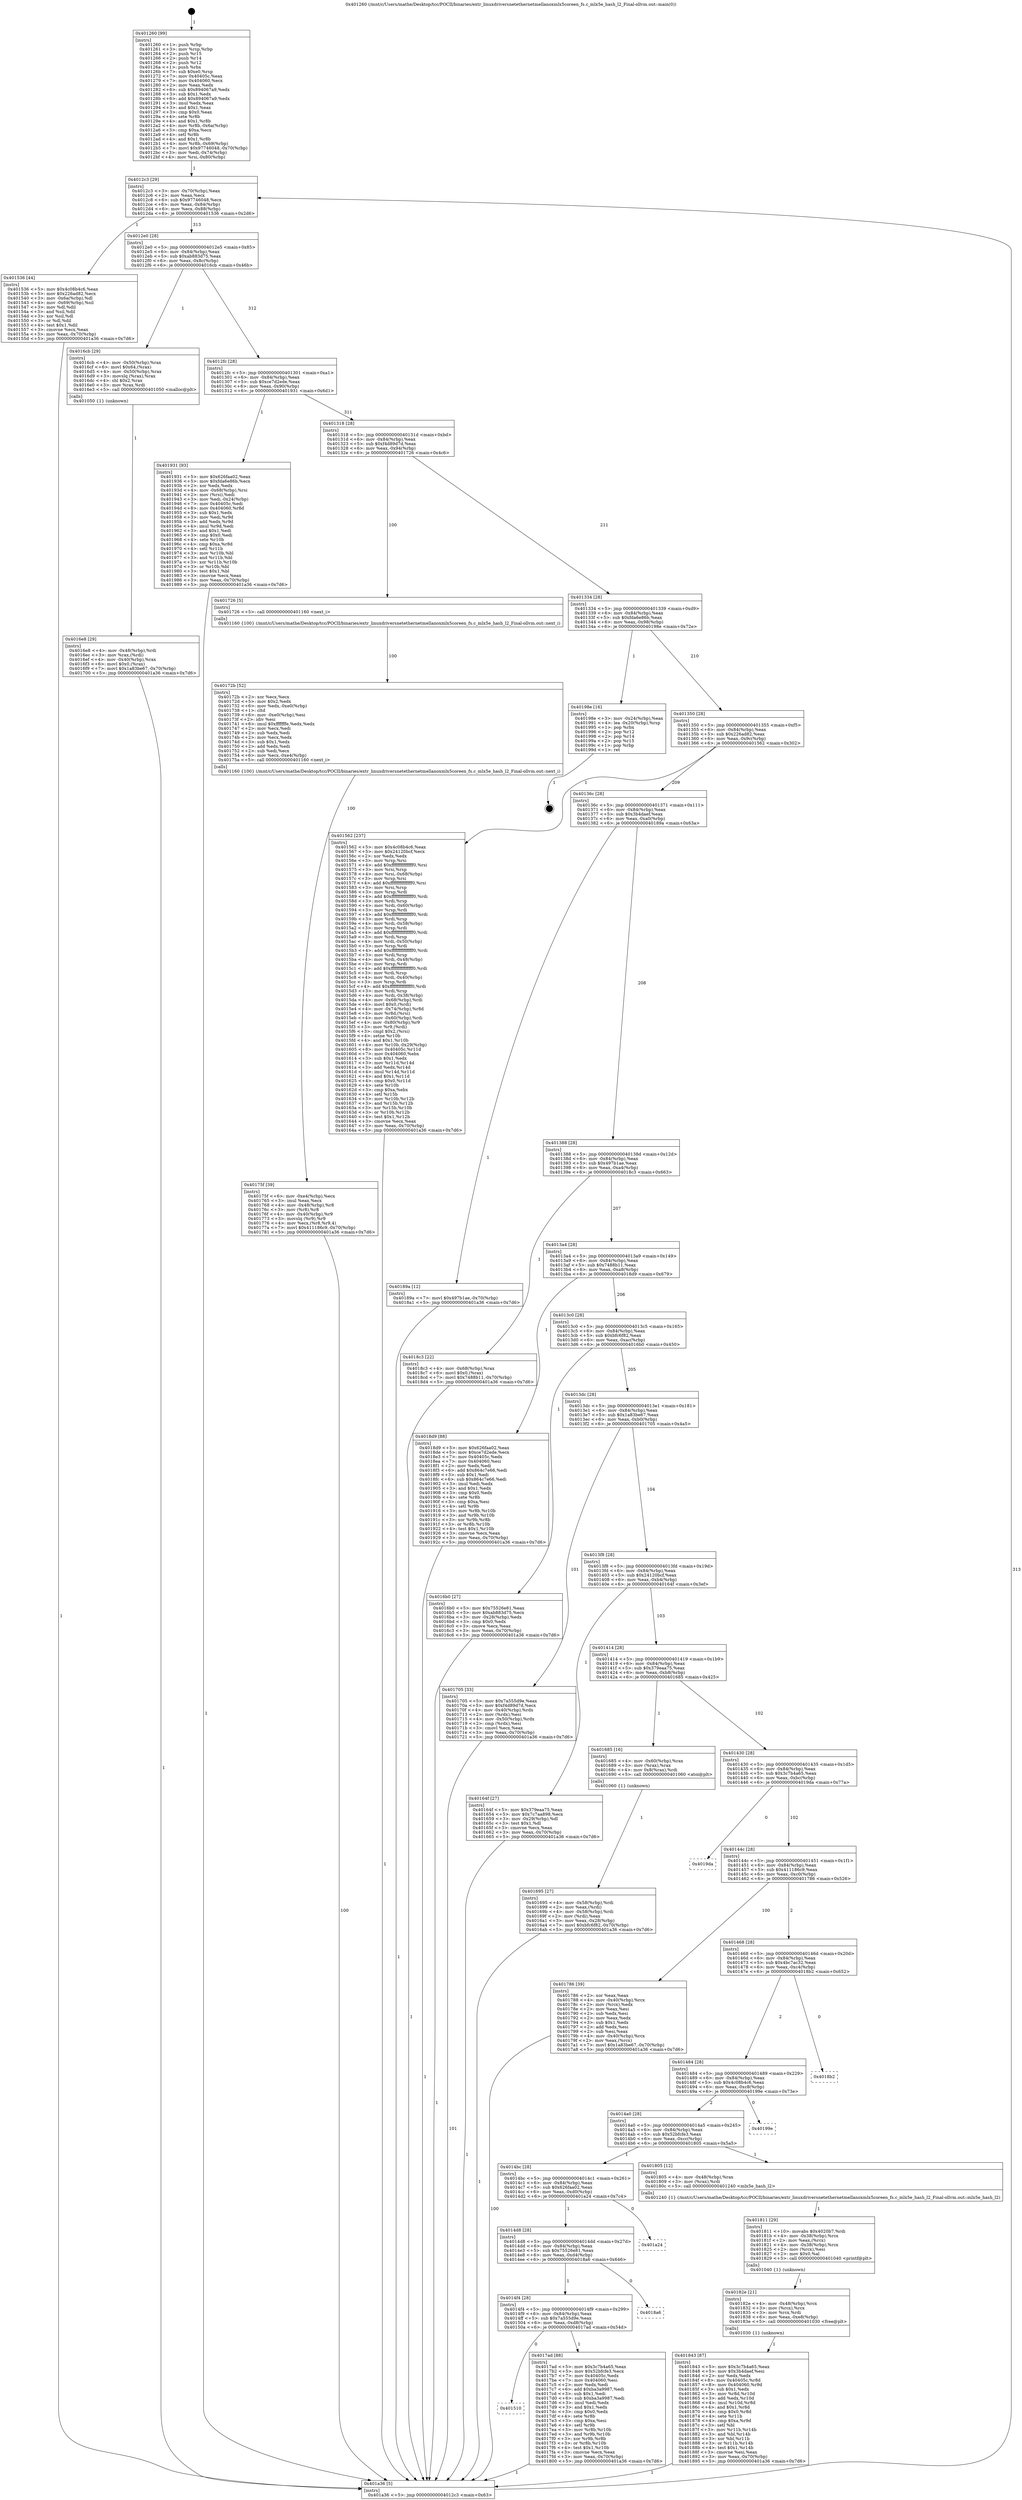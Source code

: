 digraph "0x401260" {
  label = "0x401260 (/mnt/c/Users/mathe/Desktop/tcc/POCII/binaries/extr_linuxdriversnetethernetmellanoxmlx5coreen_fs.c_mlx5e_hash_l2_Final-ollvm.out::main(0))"
  labelloc = "t"
  node[shape=record]

  Entry [label="",width=0.3,height=0.3,shape=circle,fillcolor=black,style=filled]
  "0x4012c3" [label="{
     0x4012c3 [29]\l
     | [instrs]\l
     &nbsp;&nbsp;0x4012c3 \<+3\>: mov -0x70(%rbp),%eax\l
     &nbsp;&nbsp;0x4012c6 \<+2\>: mov %eax,%ecx\l
     &nbsp;&nbsp;0x4012c8 \<+6\>: sub $0x97746048,%ecx\l
     &nbsp;&nbsp;0x4012ce \<+6\>: mov %eax,-0x84(%rbp)\l
     &nbsp;&nbsp;0x4012d4 \<+6\>: mov %ecx,-0x88(%rbp)\l
     &nbsp;&nbsp;0x4012da \<+6\>: je 0000000000401536 \<main+0x2d6\>\l
  }"]
  "0x401536" [label="{
     0x401536 [44]\l
     | [instrs]\l
     &nbsp;&nbsp;0x401536 \<+5\>: mov $0x4c08b4c6,%eax\l
     &nbsp;&nbsp;0x40153b \<+5\>: mov $0x226ad82,%ecx\l
     &nbsp;&nbsp;0x401540 \<+3\>: mov -0x6a(%rbp),%dl\l
     &nbsp;&nbsp;0x401543 \<+4\>: mov -0x69(%rbp),%sil\l
     &nbsp;&nbsp;0x401547 \<+3\>: mov %dl,%dil\l
     &nbsp;&nbsp;0x40154a \<+3\>: and %sil,%dil\l
     &nbsp;&nbsp;0x40154d \<+3\>: xor %sil,%dl\l
     &nbsp;&nbsp;0x401550 \<+3\>: or %dl,%dil\l
     &nbsp;&nbsp;0x401553 \<+4\>: test $0x1,%dil\l
     &nbsp;&nbsp;0x401557 \<+3\>: cmovne %ecx,%eax\l
     &nbsp;&nbsp;0x40155a \<+3\>: mov %eax,-0x70(%rbp)\l
     &nbsp;&nbsp;0x40155d \<+5\>: jmp 0000000000401a36 \<main+0x7d6\>\l
  }"]
  "0x4012e0" [label="{
     0x4012e0 [28]\l
     | [instrs]\l
     &nbsp;&nbsp;0x4012e0 \<+5\>: jmp 00000000004012e5 \<main+0x85\>\l
     &nbsp;&nbsp;0x4012e5 \<+6\>: mov -0x84(%rbp),%eax\l
     &nbsp;&nbsp;0x4012eb \<+5\>: sub $0xab883d75,%eax\l
     &nbsp;&nbsp;0x4012f0 \<+6\>: mov %eax,-0x8c(%rbp)\l
     &nbsp;&nbsp;0x4012f6 \<+6\>: je 00000000004016cb \<main+0x46b\>\l
  }"]
  "0x401a36" [label="{
     0x401a36 [5]\l
     | [instrs]\l
     &nbsp;&nbsp;0x401a36 \<+5\>: jmp 00000000004012c3 \<main+0x63\>\l
  }"]
  "0x401260" [label="{
     0x401260 [99]\l
     | [instrs]\l
     &nbsp;&nbsp;0x401260 \<+1\>: push %rbp\l
     &nbsp;&nbsp;0x401261 \<+3\>: mov %rsp,%rbp\l
     &nbsp;&nbsp;0x401264 \<+2\>: push %r15\l
     &nbsp;&nbsp;0x401266 \<+2\>: push %r14\l
     &nbsp;&nbsp;0x401268 \<+2\>: push %r12\l
     &nbsp;&nbsp;0x40126a \<+1\>: push %rbx\l
     &nbsp;&nbsp;0x40126b \<+7\>: sub $0xe0,%rsp\l
     &nbsp;&nbsp;0x401272 \<+7\>: mov 0x40405c,%eax\l
     &nbsp;&nbsp;0x401279 \<+7\>: mov 0x404060,%ecx\l
     &nbsp;&nbsp;0x401280 \<+2\>: mov %eax,%edx\l
     &nbsp;&nbsp;0x401282 \<+6\>: sub $0x894067a9,%edx\l
     &nbsp;&nbsp;0x401288 \<+3\>: sub $0x1,%edx\l
     &nbsp;&nbsp;0x40128b \<+6\>: add $0x894067a9,%edx\l
     &nbsp;&nbsp;0x401291 \<+3\>: imul %edx,%eax\l
     &nbsp;&nbsp;0x401294 \<+3\>: and $0x1,%eax\l
     &nbsp;&nbsp;0x401297 \<+3\>: cmp $0x0,%eax\l
     &nbsp;&nbsp;0x40129a \<+4\>: sete %r8b\l
     &nbsp;&nbsp;0x40129e \<+4\>: and $0x1,%r8b\l
     &nbsp;&nbsp;0x4012a2 \<+4\>: mov %r8b,-0x6a(%rbp)\l
     &nbsp;&nbsp;0x4012a6 \<+3\>: cmp $0xa,%ecx\l
     &nbsp;&nbsp;0x4012a9 \<+4\>: setl %r8b\l
     &nbsp;&nbsp;0x4012ad \<+4\>: and $0x1,%r8b\l
     &nbsp;&nbsp;0x4012b1 \<+4\>: mov %r8b,-0x69(%rbp)\l
     &nbsp;&nbsp;0x4012b5 \<+7\>: movl $0x97746048,-0x70(%rbp)\l
     &nbsp;&nbsp;0x4012bc \<+3\>: mov %edi,-0x74(%rbp)\l
     &nbsp;&nbsp;0x4012bf \<+4\>: mov %rsi,-0x80(%rbp)\l
  }"]
  Exit [label="",width=0.3,height=0.3,shape=circle,fillcolor=black,style=filled,peripheries=2]
  "0x4016cb" [label="{
     0x4016cb [29]\l
     | [instrs]\l
     &nbsp;&nbsp;0x4016cb \<+4\>: mov -0x50(%rbp),%rax\l
     &nbsp;&nbsp;0x4016cf \<+6\>: movl $0x64,(%rax)\l
     &nbsp;&nbsp;0x4016d5 \<+4\>: mov -0x50(%rbp),%rax\l
     &nbsp;&nbsp;0x4016d9 \<+3\>: movslq (%rax),%rax\l
     &nbsp;&nbsp;0x4016dc \<+4\>: shl $0x2,%rax\l
     &nbsp;&nbsp;0x4016e0 \<+3\>: mov %rax,%rdi\l
     &nbsp;&nbsp;0x4016e3 \<+5\>: call 0000000000401050 \<malloc@plt\>\l
     | [calls]\l
     &nbsp;&nbsp;0x401050 \{1\} (unknown)\l
  }"]
  "0x4012fc" [label="{
     0x4012fc [28]\l
     | [instrs]\l
     &nbsp;&nbsp;0x4012fc \<+5\>: jmp 0000000000401301 \<main+0xa1\>\l
     &nbsp;&nbsp;0x401301 \<+6\>: mov -0x84(%rbp),%eax\l
     &nbsp;&nbsp;0x401307 \<+5\>: sub $0xce7d2ede,%eax\l
     &nbsp;&nbsp;0x40130c \<+6\>: mov %eax,-0x90(%rbp)\l
     &nbsp;&nbsp;0x401312 \<+6\>: je 0000000000401931 \<main+0x6d1\>\l
  }"]
  "0x401843" [label="{
     0x401843 [87]\l
     | [instrs]\l
     &nbsp;&nbsp;0x401843 \<+5\>: mov $0x3c7b4a65,%eax\l
     &nbsp;&nbsp;0x401848 \<+5\>: mov $0x3b4daef,%esi\l
     &nbsp;&nbsp;0x40184d \<+2\>: xor %edx,%edx\l
     &nbsp;&nbsp;0x40184f \<+8\>: mov 0x40405c,%r8d\l
     &nbsp;&nbsp;0x401857 \<+8\>: mov 0x404060,%r9d\l
     &nbsp;&nbsp;0x40185f \<+3\>: sub $0x1,%edx\l
     &nbsp;&nbsp;0x401862 \<+3\>: mov %r8d,%r10d\l
     &nbsp;&nbsp;0x401865 \<+3\>: add %edx,%r10d\l
     &nbsp;&nbsp;0x401868 \<+4\>: imul %r10d,%r8d\l
     &nbsp;&nbsp;0x40186c \<+4\>: and $0x1,%r8d\l
     &nbsp;&nbsp;0x401870 \<+4\>: cmp $0x0,%r8d\l
     &nbsp;&nbsp;0x401874 \<+4\>: sete %r11b\l
     &nbsp;&nbsp;0x401878 \<+4\>: cmp $0xa,%r9d\l
     &nbsp;&nbsp;0x40187c \<+3\>: setl %bl\l
     &nbsp;&nbsp;0x40187f \<+3\>: mov %r11b,%r14b\l
     &nbsp;&nbsp;0x401882 \<+3\>: and %bl,%r14b\l
     &nbsp;&nbsp;0x401885 \<+3\>: xor %bl,%r11b\l
     &nbsp;&nbsp;0x401888 \<+3\>: or %r11b,%r14b\l
     &nbsp;&nbsp;0x40188b \<+4\>: test $0x1,%r14b\l
     &nbsp;&nbsp;0x40188f \<+3\>: cmovne %esi,%eax\l
     &nbsp;&nbsp;0x401892 \<+3\>: mov %eax,-0x70(%rbp)\l
     &nbsp;&nbsp;0x401895 \<+5\>: jmp 0000000000401a36 \<main+0x7d6\>\l
  }"]
  "0x401931" [label="{
     0x401931 [93]\l
     | [instrs]\l
     &nbsp;&nbsp;0x401931 \<+5\>: mov $0x626faa02,%eax\l
     &nbsp;&nbsp;0x401936 \<+5\>: mov $0xfda6e86b,%ecx\l
     &nbsp;&nbsp;0x40193b \<+2\>: xor %edx,%edx\l
     &nbsp;&nbsp;0x40193d \<+4\>: mov -0x68(%rbp),%rsi\l
     &nbsp;&nbsp;0x401941 \<+2\>: mov (%rsi),%edi\l
     &nbsp;&nbsp;0x401943 \<+3\>: mov %edi,-0x24(%rbp)\l
     &nbsp;&nbsp;0x401946 \<+7\>: mov 0x40405c,%edi\l
     &nbsp;&nbsp;0x40194d \<+8\>: mov 0x404060,%r8d\l
     &nbsp;&nbsp;0x401955 \<+3\>: sub $0x1,%edx\l
     &nbsp;&nbsp;0x401958 \<+3\>: mov %edi,%r9d\l
     &nbsp;&nbsp;0x40195b \<+3\>: add %edx,%r9d\l
     &nbsp;&nbsp;0x40195e \<+4\>: imul %r9d,%edi\l
     &nbsp;&nbsp;0x401962 \<+3\>: and $0x1,%edi\l
     &nbsp;&nbsp;0x401965 \<+3\>: cmp $0x0,%edi\l
     &nbsp;&nbsp;0x401968 \<+4\>: sete %r10b\l
     &nbsp;&nbsp;0x40196c \<+4\>: cmp $0xa,%r8d\l
     &nbsp;&nbsp;0x401970 \<+4\>: setl %r11b\l
     &nbsp;&nbsp;0x401974 \<+3\>: mov %r10b,%bl\l
     &nbsp;&nbsp;0x401977 \<+3\>: and %r11b,%bl\l
     &nbsp;&nbsp;0x40197a \<+3\>: xor %r11b,%r10b\l
     &nbsp;&nbsp;0x40197d \<+3\>: or %r10b,%bl\l
     &nbsp;&nbsp;0x401980 \<+3\>: test $0x1,%bl\l
     &nbsp;&nbsp;0x401983 \<+3\>: cmovne %ecx,%eax\l
     &nbsp;&nbsp;0x401986 \<+3\>: mov %eax,-0x70(%rbp)\l
     &nbsp;&nbsp;0x401989 \<+5\>: jmp 0000000000401a36 \<main+0x7d6\>\l
  }"]
  "0x401318" [label="{
     0x401318 [28]\l
     | [instrs]\l
     &nbsp;&nbsp;0x401318 \<+5\>: jmp 000000000040131d \<main+0xbd\>\l
     &nbsp;&nbsp;0x40131d \<+6\>: mov -0x84(%rbp),%eax\l
     &nbsp;&nbsp;0x401323 \<+5\>: sub $0xf4d89d7d,%eax\l
     &nbsp;&nbsp;0x401328 \<+6\>: mov %eax,-0x94(%rbp)\l
     &nbsp;&nbsp;0x40132e \<+6\>: je 0000000000401726 \<main+0x4c6\>\l
  }"]
  "0x40182e" [label="{
     0x40182e [21]\l
     | [instrs]\l
     &nbsp;&nbsp;0x40182e \<+4\>: mov -0x48(%rbp),%rcx\l
     &nbsp;&nbsp;0x401832 \<+3\>: mov (%rcx),%rcx\l
     &nbsp;&nbsp;0x401835 \<+3\>: mov %rcx,%rdi\l
     &nbsp;&nbsp;0x401838 \<+6\>: mov %eax,-0xe8(%rbp)\l
     &nbsp;&nbsp;0x40183e \<+5\>: call 0000000000401030 \<free@plt\>\l
     | [calls]\l
     &nbsp;&nbsp;0x401030 \{1\} (unknown)\l
  }"]
  "0x401726" [label="{
     0x401726 [5]\l
     | [instrs]\l
     &nbsp;&nbsp;0x401726 \<+5\>: call 0000000000401160 \<next_i\>\l
     | [calls]\l
     &nbsp;&nbsp;0x401160 \{100\} (/mnt/c/Users/mathe/Desktop/tcc/POCII/binaries/extr_linuxdriversnetethernetmellanoxmlx5coreen_fs.c_mlx5e_hash_l2_Final-ollvm.out::next_i)\l
  }"]
  "0x401334" [label="{
     0x401334 [28]\l
     | [instrs]\l
     &nbsp;&nbsp;0x401334 \<+5\>: jmp 0000000000401339 \<main+0xd9\>\l
     &nbsp;&nbsp;0x401339 \<+6\>: mov -0x84(%rbp),%eax\l
     &nbsp;&nbsp;0x40133f \<+5\>: sub $0xfda6e86b,%eax\l
     &nbsp;&nbsp;0x401344 \<+6\>: mov %eax,-0x98(%rbp)\l
     &nbsp;&nbsp;0x40134a \<+6\>: je 000000000040198e \<main+0x72e\>\l
  }"]
  "0x401811" [label="{
     0x401811 [29]\l
     | [instrs]\l
     &nbsp;&nbsp;0x401811 \<+10\>: movabs $0x4020b7,%rdi\l
     &nbsp;&nbsp;0x40181b \<+4\>: mov -0x38(%rbp),%rcx\l
     &nbsp;&nbsp;0x40181f \<+2\>: mov %eax,(%rcx)\l
     &nbsp;&nbsp;0x401821 \<+4\>: mov -0x38(%rbp),%rcx\l
     &nbsp;&nbsp;0x401825 \<+2\>: mov (%rcx),%esi\l
     &nbsp;&nbsp;0x401827 \<+2\>: mov $0x0,%al\l
     &nbsp;&nbsp;0x401829 \<+5\>: call 0000000000401040 \<printf@plt\>\l
     | [calls]\l
     &nbsp;&nbsp;0x401040 \{1\} (unknown)\l
  }"]
  "0x40198e" [label="{
     0x40198e [16]\l
     | [instrs]\l
     &nbsp;&nbsp;0x40198e \<+3\>: mov -0x24(%rbp),%eax\l
     &nbsp;&nbsp;0x401991 \<+4\>: lea -0x20(%rbp),%rsp\l
     &nbsp;&nbsp;0x401995 \<+1\>: pop %rbx\l
     &nbsp;&nbsp;0x401996 \<+2\>: pop %r12\l
     &nbsp;&nbsp;0x401998 \<+2\>: pop %r14\l
     &nbsp;&nbsp;0x40199a \<+2\>: pop %r15\l
     &nbsp;&nbsp;0x40199c \<+1\>: pop %rbp\l
     &nbsp;&nbsp;0x40199d \<+1\>: ret\l
  }"]
  "0x401350" [label="{
     0x401350 [28]\l
     | [instrs]\l
     &nbsp;&nbsp;0x401350 \<+5\>: jmp 0000000000401355 \<main+0xf5\>\l
     &nbsp;&nbsp;0x401355 \<+6\>: mov -0x84(%rbp),%eax\l
     &nbsp;&nbsp;0x40135b \<+5\>: sub $0x226ad82,%eax\l
     &nbsp;&nbsp;0x401360 \<+6\>: mov %eax,-0x9c(%rbp)\l
     &nbsp;&nbsp;0x401366 \<+6\>: je 0000000000401562 \<main+0x302\>\l
  }"]
  "0x401510" [label="{
     0x401510\l
  }", style=dashed]
  "0x401562" [label="{
     0x401562 [237]\l
     | [instrs]\l
     &nbsp;&nbsp;0x401562 \<+5\>: mov $0x4c08b4c6,%eax\l
     &nbsp;&nbsp;0x401567 \<+5\>: mov $0x24120bcf,%ecx\l
     &nbsp;&nbsp;0x40156c \<+2\>: xor %edx,%edx\l
     &nbsp;&nbsp;0x40156e \<+3\>: mov %rsp,%rsi\l
     &nbsp;&nbsp;0x401571 \<+4\>: add $0xfffffffffffffff0,%rsi\l
     &nbsp;&nbsp;0x401575 \<+3\>: mov %rsi,%rsp\l
     &nbsp;&nbsp;0x401578 \<+4\>: mov %rsi,-0x68(%rbp)\l
     &nbsp;&nbsp;0x40157c \<+3\>: mov %rsp,%rsi\l
     &nbsp;&nbsp;0x40157f \<+4\>: add $0xfffffffffffffff0,%rsi\l
     &nbsp;&nbsp;0x401583 \<+3\>: mov %rsi,%rsp\l
     &nbsp;&nbsp;0x401586 \<+3\>: mov %rsp,%rdi\l
     &nbsp;&nbsp;0x401589 \<+4\>: add $0xfffffffffffffff0,%rdi\l
     &nbsp;&nbsp;0x40158d \<+3\>: mov %rdi,%rsp\l
     &nbsp;&nbsp;0x401590 \<+4\>: mov %rdi,-0x60(%rbp)\l
     &nbsp;&nbsp;0x401594 \<+3\>: mov %rsp,%rdi\l
     &nbsp;&nbsp;0x401597 \<+4\>: add $0xfffffffffffffff0,%rdi\l
     &nbsp;&nbsp;0x40159b \<+3\>: mov %rdi,%rsp\l
     &nbsp;&nbsp;0x40159e \<+4\>: mov %rdi,-0x58(%rbp)\l
     &nbsp;&nbsp;0x4015a2 \<+3\>: mov %rsp,%rdi\l
     &nbsp;&nbsp;0x4015a5 \<+4\>: add $0xfffffffffffffff0,%rdi\l
     &nbsp;&nbsp;0x4015a9 \<+3\>: mov %rdi,%rsp\l
     &nbsp;&nbsp;0x4015ac \<+4\>: mov %rdi,-0x50(%rbp)\l
     &nbsp;&nbsp;0x4015b0 \<+3\>: mov %rsp,%rdi\l
     &nbsp;&nbsp;0x4015b3 \<+4\>: add $0xfffffffffffffff0,%rdi\l
     &nbsp;&nbsp;0x4015b7 \<+3\>: mov %rdi,%rsp\l
     &nbsp;&nbsp;0x4015ba \<+4\>: mov %rdi,-0x48(%rbp)\l
     &nbsp;&nbsp;0x4015be \<+3\>: mov %rsp,%rdi\l
     &nbsp;&nbsp;0x4015c1 \<+4\>: add $0xfffffffffffffff0,%rdi\l
     &nbsp;&nbsp;0x4015c5 \<+3\>: mov %rdi,%rsp\l
     &nbsp;&nbsp;0x4015c8 \<+4\>: mov %rdi,-0x40(%rbp)\l
     &nbsp;&nbsp;0x4015cc \<+3\>: mov %rsp,%rdi\l
     &nbsp;&nbsp;0x4015cf \<+4\>: add $0xfffffffffffffff0,%rdi\l
     &nbsp;&nbsp;0x4015d3 \<+3\>: mov %rdi,%rsp\l
     &nbsp;&nbsp;0x4015d6 \<+4\>: mov %rdi,-0x38(%rbp)\l
     &nbsp;&nbsp;0x4015da \<+4\>: mov -0x68(%rbp),%rdi\l
     &nbsp;&nbsp;0x4015de \<+6\>: movl $0x0,(%rdi)\l
     &nbsp;&nbsp;0x4015e4 \<+4\>: mov -0x74(%rbp),%r8d\l
     &nbsp;&nbsp;0x4015e8 \<+3\>: mov %r8d,(%rsi)\l
     &nbsp;&nbsp;0x4015eb \<+4\>: mov -0x60(%rbp),%rdi\l
     &nbsp;&nbsp;0x4015ef \<+4\>: mov -0x80(%rbp),%r9\l
     &nbsp;&nbsp;0x4015f3 \<+3\>: mov %r9,(%rdi)\l
     &nbsp;&nbsp;0x4015f6 \<+3\>: cmpl $0x2,(%rsi)\l
     &nbsp;&nbsp;0x4015f9 \<+4\>: setne %r10b\l
     &nbsp;&nbsp;0x4015fd \<+4\>: and $0x1,%r10b\l
     &nbsp;&nbsp;0x401601 \<+4\>: mov %r10b,-0x29(%rbp)\l
     &nbsp;&nbsp;0x401605 \<+8\>: mov 0x40405c,%r11d\l
     &nbsp;&nbsp;0x40160d \<+7\>: mov 0x404060,%ebx\l
     &nbsp;&nbsp;0x401614 \<+3\>: sub $0x1,%edx\l
     &nbsp;&nbsp;0x401617 \<+3\>: mov %r11d,%r14d\l
     &nbsp;&nbsp;0x40161a \<+3\>: add %edx,%r14d\l
     &nbsp;&nbsp;0x40161d \<+4\>: imul %r14d,%r11d\l
     &nbsp;&nbsp;0x401621 \<+4\>: and $0x1,%r11d\l
     &nbsp;&nbsp;0x401625 \<+4\>: cmp $0x0,%r11d\l
     &nbsp;&nbsp;0x401629 \<+4\>: sete %r10b\l
     &nbsp;&nbsp;0x40162d \<+3\>: cmp $0xa,%ebx\l
     &nbsp;&nbsp;0x401630 \<+4\>: setl %r15b\l
     &nbsp;&nbsp;0x401634 \<+3\>: mov %r10b,%r12b\l
     &nbsp;&nbsp;0x401637 \<+3\>: and %r15b,%r12b\l
     &nbsp;&nbsp;0x40163a \<+3\>: xor %r15b,%r10b\l
     &nbsp;&nbsp;0x40163d \<+3\>: or %r10b,%r12b\l
     &nbsp;&nbsp;0x401640 \<+4\>: test $0x1,%r12b\l
     &nbsp;&nbsp;0x401644 \<+3\>: cmovne %ecx,%eax\l
     &nbsp;&nbsp;0x401647 \<+3\>: mov %eax,-0x70(%rbp)\l
     &nbsp;&nbsp;0x40164a \<+5\>: jmp 0000000000401a36 \<main+0x7d6\>\l
  }"]
  "0x40136c" [label="{
     0x40136c [28]\l
     | [instrs]\l
     &nbsp;&nbsp;0x40136c \<+5\>: jmp 0000000000401371 \<main+0x111\>\l
     &nbsp;&nbsp;0x401371 \<+6\>: mov -0x84(%rbp),%eax\l
     &nbsp;&nbsp;0x401377 \<+5\>: sub $0x3b4daef,%eax\l
     &nbsp;&nbsp;0x40137c \<+6\>: mov %eax,-0xa0(%rbp)\l
     &nbsp;&nbsp;0x401382 \<+6\>: je 000000000040189a \<main+0x63a\>\l
  }"]
  "0x4017ad" [label="{
     0x4017ad [88]\l
     | [instrs]\l
     &nbsp;&nbsp;0x4017ad \<+5\>: mov $0x3c7b4a65,%eax\l
     &nbsp;&nbsp;0x4017b2 \<+5\>: mov $0x52bfcfe3,%ecx\l
     &nbsp;&nbsp;0x4017b7 \<+7\>: mov 0x40405c,%edx\l
     &nbsp;&nbsp;0x4017be \<+7\>: mov 0x404060,%esi\l
     &nbsp;&nbsp;0x4017c5 \<+2\>: mov %edx,%edi\l
     &nbsp;&nbsp;0x4017c7 \<+6\>: add $0xba3a9987,%edi\l
     &nbsp;&nbsp;0x4017cd \<+3\>: sub $0x1,%edi\l
     &nbsp;&nbsp;0x4017d0 \<+6\>: sub $0xba3a9987,%edi\l
     &nbsp;&nbsp;0x4017d6 \<+3\>: imul %edi,%edx\l
     &nbsp;&nbsp;0x4017d9 \<+3\>: and $0x1,%edx\l
     &nbsp;&nbsp;0x4017dc \<+3\>: cmp $0x0,%edx\l
     &nbsp;&nbsp;0x4017df \<+4\>: sete %r8b\l
     &nbsp;&nbsp;0x4017e3 \<+3\>: cmp $0xa,%esi\l
     &nbsp;&nbsp;0x4017e6 \<+4\>: setl %r9b\l
     &nbsp;&nbsp;0x4017ea \<+3\>: mov %r8b,%r10b\l
     &nbsp;&nbsp;0x4017ed \<+3\>: and %r9b,%r10b\l
     &nbsp;&nbsp;0x4017f0 \<+3\>: xor %r9b,%r8b\l
     &nbsp;&nbsp;0x4017f3 \<+3\>: or %r8b,%r10b\l
     &nbsp;&nbsp;0x4017f6 \<+4\>: test $0x1,%r10b\l
     &nbsp;&nbsp;0x4017fa \<+3\>: cmovne %ecx,%eax\l
     &nbsp;&nbsp;0x4017fd \<+3\>: mov %eax,-0x70(%rbp)\l
     &nbsp;&nbsp;0x401800 \<+5\>: jmp 0000000000401a36 \<main+0x7d6\>\l
  }"]
  "0x4014f4" [label="{
     0x4014f4 [28]\l
     | [instrs]\l
     &nbsp;&nbsp;0x4014f4 \<+5\>: jmp 00000000004014f9 \<main+0x299\>\l
     &nbsp;&nbsp;0x4014f9 \<+6\>: mov -0x84(%rbp),%eax\l
     &nbsp;&nbsp;0x4014ff \<+5\>: sub $0x7a555d9e,%eax\l
     &nbsp;&nbsp;0x401504 \<+6\>: mov %eax,-0xd8(%rbp)\l
     &nbsp;&nbsp;0x40150a \<+6\>: je 00000000004017ad \<main+0x54d\>\l
  }"]
  "0x40189a" [label="{
     0x40189a [12]\l
     | [instrs]\l
     &nbsp;&nbsp;0x40189a \<+7\>: movl $0x497b1ae,-0x70(%rbp)\l
     &nbsp;&nbsp;0x4018a1 \<+5\>: jmp 0000000000401a36 \<main+0x7d6\>\l
  }"]
  "0x401388" [label="{
     0x401388 [28]\l
     | [instrs]\l
     &nbsp;&nbsp;0x401388 \<+5\>: jmp 000000000040138d \<main+0x12d\>\l
     &nbsp;&nbsp;0x40138d \<+6\>: mov -0x84(%rbp),%eax\l
     &nbsp;&nbsp;0x401393 \<+5\>: sub $0x497b1ae,%eax\l
     &nbsp;&nbsp;0x401398 \<+6\>: mov %eax,-0xa4(%rbp)\l
     &nbsp;&nbsp;0x40139e \<+6\>: je 00000000004018c3 \<main+0x663\>\l
  }"]
  "0x4018a6" [label="{
     0x4018a6\l
  }", style=dashed]
  "0x4018c3" [label="{
     0x4018c3 [22]\l
     | [instrs]\l
     &nbsp;&nbsp;0x4018c3 \<+4\>: mov -0x68(%rbp),%rax\l
     &nbsp;&nbsp;0x4018c7 \<+6\>: movl $0x0,(%rax)\l
     &nbsp;&nbsp;0x4018cd \<+7\>: movl $0x7488b11,-0x70(%rbp)\l
     &nbsp;&nbsp;0x4018d4 \<+5\>: jmp 0000000000401a36 \<main+0x7d6\>\l
  }"]
  "0x4013a4" [label="{
     0x4013a4 [28]\l
     | [instrs]\l
     &nbsp;&nbsp;0x4013a4 \<+5\>: jmp 00000000004013a9 \<main+0x149\>\l
     &nbsp;&nbsp;0x4013a9 \<+6\>: mov -0x84(%rbp),%eax\l
     &nbsp;&nbsp;0x4013af \<+5\>: sub $0x7488b11,%eax\l
     &nbsp;&nbsp;0x4013b4 \<+6\>: mov %eax,-0xa8(%rbp)\l
     &nbsp;&nbsp;0x4013ba \<+6\>: je 00000000004018d9 \<main+0x679\>\l
  }"]
  "0x4014d8" [label="{
     0x4014d8 [28]\l
     | [instrs]\l
     &nbsp;&nbsp;0x4014d8 \<+5\>: jmp 00000000004014dd \<main+0x27d\>\l
     &nbsp;&nbsp;0x4014dd \<+6\>: mov -0x84(%rbp),%eax\l
     &nbsp;&nbsp;0x4014e3 \<+5\>: sub $0x75526e81,%eax\l
     &nbsp;&nbsp;0x4014e8 \<+6\>: mov %eax,-0xd4(%rbp)\l
     &nbsp;&nbsp;0x4014ee \<+6\>: je 00000000004018a6 \<main+0x646\>\l
  }"]
  "0x4018d9" [label="{
     0x4018d9 [88]\l
     | [instrs]\l
     &nbsp;&nbsp;0x4018d9 \<+5\>: mov $0x626faa02,%eax\l
     &nbsp;&nbsp;0x4018de \<+5\>: mov $0xce7d2ede,%ecx\l
     &nbsp;&nbsp;0x4018e3 \<+7\>: mov 0x40405c,%edx\l
     &nbsp;&nbsp;0x4018ea \<+7\>: mov 0x404060,%esi\l
     &nbsp;&nbsp;0x4018f1 \<+2\>: mov %edx,%edi\l
     &nbsp;&nbsp;0x4018f3 \<+6\>: add $0x864c7e66,%edi\l
     &nbsp;&nbsp;0x4018f9 \<+3\>: sub $0x1,%edi\l
     &nbsp;&nbsp;0x4018fc \<+6\>: sub $0x864c7e66,%edi\l
     &nbsp;&nbsp;0x401902 \<+3\>: imul %edi,%edx\l
     &nbsp;&nbsp;0x401905 \<+3\>: and $0x1,%edx\l
     &nbsp;&nbsp;0x401908 \<+3\>: cmp $0x0,%edx\l
     &nbsp;&nbsp;0x40190b \<+4\>: sete %r8b\l
     &nbsp;&nbsp;0x40190f \<+3\>: cmp $0xa,%esi\l
     &nbsp;&nbsp;0x401912 \<+4\>: setl %r9b\l
     &nbsp;&nbsp;0x401916 \<+3\>: mov %r8b,%r10b\l
     &nbsp;&nbsp;0x401919 \<+3\>: and %r9b,%r10b\l
     &nbsp;&nbsp;0x40191c \<+3\>: xor %r9b,%r8b\l
     &nbsp;&nbsp;0x40191f \<+3\>: or %r8b,%r10b\l
     &nbsp;&nbsp;0x401922 \<+4\>: test $0x1,%r10b\l
     &nbsp;&nbsp;0x401926 \<+3\>: cmovne %ecx,%eax\l
     &nbsp;&nbsp;0x401929 \<+3\>: mov %eax,-0x70(%rbp)\l
     &nbsp;&nbsp;0x40192c \<+5\>: jmp 0000000000401a36 \<main+0x7d6\>\l
  }"]
  "0x4013c0" [label="{
     0x4013c0 [28]\l
     | [instrs]\l
     &nbsp;&nbsp;0x4013c0 \<+5\>: jmp 00000000004013c5 \<main+0x165\>\l
     &nbsp;&nbsp;0x4013c5 \<+6\>: mov -0x84(%rbp),%eax\l
     &nbsp;&nbsp;0x4013cb \<+5\>: sub $0xbfc6f82,%eax\l
     &nbsp;&nbsp;0x4013d0 \<+6\>: mov %eax,-0xac(%rbp)\l
     &nbsp;&nbsp;0x4013d6 \<+6\>: je 00000000004016b0 \<main+0x450\>\l
  }"]
  "0x401a24" [label="{
     0x401a24\l
  }", style=dashed]
  "0x4016b0" [label="{
     0x4016b0 [27]\l
     | [instrs]\l
     &nbsp;&nbsp;0x4016b0 \<+5\>: mov $0x75526e81,%eax\l
     &nbsp;&nbsp;0x4016b5 \<+5\>: mov $0xab883d75,%ecx\l
     &nbsp;&nbsp;0x4016ba \<+3\>: mov -0x28(%rbp),%edx\l
     &nbsp;&nbsp;0x4016bd \<+3\>: cmp $0x0,%edx\l
     &nbsp;&nbsp;0x4016c0 \<+3\>: cmove %ecx,%eax\l
     &nbsp;&nbsp;0x4016c3 \<+3\>: mov %eax,-0x70(%rbp)\l
     &nbsp;&nbsp;0x4016c6 \<+5\>: jmp 0000000000401a36 \<main+0x7d6\>\l
  }"]
  "0x4013dc" [label="{
     0x4013dc [28]\l
     | [instrs]\l
     &nbsp;&nbsp;0x4013dc \<+5\>: jmp 00000000004013e1 \<main+0x181\>\l
     &nbsp;&nbsp;0x4013e1 \<+6\>: mov -0x84(%rbp),%eax\l
     &nbsp;&nbsp;0x4013e7 \<+5\>: sub $0x1a83be67,%eax\l
     &nbsp;&nbsp;0x4013ec \<+6\>: mov %eax,-0xb0(%rbp)\l
     &nbsp;&nbsp;0x4013f2 \<+6\>: je 0000000000401705 \<main+0x4a5\>\l
  }"]
  "0x4014bc" [label="{
     0x4014bc [28]\l
     | [instrs]\l
     &nbsp;&nbsp;0x4014bc \<+5\>: jmp 00000000004014c1 \<main+0x261\>\l
     &nbsp;&nbsp;0x4014c1 \<+6\>: mov -0x84(%rbp),%eax\l
     &nbsp;&nbsp;0x4014c7 \<+5\>: sub $0x626faa02,%eax\l
     &nbsp;&nbsp;0x4014cc \<+6\>: mov %eax,-0xd0(%rbp)\l
     &nbsp;&nbsp;0x4014d2 \<+6\>: je 0000000000401a24 \<main+0x7c4\>\l
  }"]
  "0x401705" [label="{
     0x401705 [33]\l
     | [instrs]\l
     &nbsp;&nbsp;0x401705 \<+5\>: mov $0x7a555d9e,%eax\l
     &nbsp;&nbsp;0x40170a \<+5\>: mov $0xf4d89d7d,%ecx\l
     &nbsp;&nbsp;0x40170f \<+4\>: mov -0x40(%rbp),%rdx\l
     &nbsp;&nbsp;0x401713 \<+2\>: mov (%rdx),%esi\l
     &nbsp;&nbsp;0x401715 \<+4\>: mov -0x50(%rbp),%rdx\l
     &nbsp;&nbsp;0x401719 \<+2\>: cmp (%rdx),%esi\l
     &nbsp;&nbsp;0x40171b \<+3\>: cmovl %ecx,%eax\l
     &nbsp;&nbsp;0x40171e \<+3\>: mov %eax,-0x70(%rbp)\l
     &nbsp;&nbsp;0x401721 \<+5\>: jmp 0000000000401a36 \<main+0x7d6\>\l
  }"]
  "0x4013f8" [label="{
     0x4013f8 [28]\l
     | [instrs]\l
     &nbsp;&nbsp;0x4013f8 \<+5\>: jmp 00000000004013fd \<main+0x19d\>\l
     &nbsp;&nbsp;0x4013fd \<+6\>: mov -0x84(%rbp),%eax\l
     &nbsp;&nbsp;0x401403 \<+5\>: sub $0x24120bcf,%eax\l
     &nbsp;&nbsp;0x401408 \<+6\>: mov %eax,-0xb4(%rbp)\l
     &nbsp;&nbsp;0x40140e \<+6\>: je 000000000040164f \<main+0x3ef\>\l
  }"]
  "0x401805" [label="{
     0x401805 [12]\l
     | [instrs]\l
     &nbsp;&nbsp;0x401805 \<+4\>: mov -0x48(%rbp),%rax\l
     &nbsp;&nbsp;0x401809 \<+3\>: mov (%rax),%rdi\l
     &nbsp;&nbsp;0x40180c \<+5\>: call 0000000000401240 \<mlx5e_hash_l2\>\l
     | [calls]\l
     &nbsp;&nbsp;0x401240 \{1\} (/mnt/c/Users/mathe/Desktop/tcc/POCII/binaries/extr_linuxdriversnetethernetmellanoxmlx5coreen_fs.c_mlx5e_hash_l2_Final-ollvm.out::mlx5e_hash_l2)\l
  }"]
  "0x40164f" [label="{
     0x40164f [27]\l
     | [instrs]\l
     &nbsp;&nbsp;0x40164f \<+5\>: mov $0x379eaa75,%eax\l
     &nbsp;&nbsp;0x401654 \<+5\>: mov $0x7c7aa898,%ecx\l
     &nbsp;&nbsp;0x401659 \<+3\>: mov -0x29(%rbp),%dl\l
     &nbsp;&nbsp;0x40165c \<+3\>: test $0x1,%dl\l
     &nbsp;&nbsp;0x40165f \<+3\>: cmovne %ecx,%eax\l
     &nbsp;&nbsp;0x401662 \<+3\>: mov %eax,-0x70(%rbp)\l
     &nbsp;&nbsp;0x401665 \<+5\>: jmp 0000000000401a36 \<main+0x7d6\>\l
  }"]
  "0x401414" [label="{
     0x401414 [28]\l
     | [instrs]\l
     &nbsp;&nbsp;0x401414 \<+5\>: jmp 0000000000401419 \<main+0x1b9\>\l
     &nbsp;&nbsp;0x401419 \<+6\>: mov -0x84(%rbp),%eax\l
     &nbsp;&nbsp;0x40141f \<+5\>: sub $0x379eaa75,%eax\l
     &nbsp;&nbsp;0x401424 \<+6\>: mov %eax,-0xb8(%rbp)\l
     &nbsp;&nbsp;0x40142a \<+6\>: je 0000000000401685 \<main+0x425\>\l
  }"]
  "0x4014a0" [label="{
     0x4014a0 [28]\l
     | [instrs]\l
     &nbsp;&nbsp;0x4014a0 \<+5\>: jmp 00000000004014a5 \<main+0x245\>\l
     &nbsp;&nbsp;0x4014a5 \<+6\>: mov -0x84(%rbp),%eax\l
     &nbsp;&nbsp;0x4014ab \<+5\>: sub $0x52bfcfe3,%eax\l
     &nbsp;&nbsp;0x4014b0 \<+6\>: mov %eax,-0xcc(%rbp)\l
     &nbsp;&nbsp;0x4014b6 \<+6\>: je 0000000000401805 \<main+0x5a5\>\l
  }"]
  "0x401685" [label="{
     0x401685 [16]\l
     | [instrs]\l
     &nbsp;&nbsp;0x401685 \<+4\>: mov -0x60(%rbp),%rax\l
     &nbsp;&nbsp;0x401689 \<+3\>: mov (%rax),%rax\l
     &nbsp;&nbsp;0x40168c \<+4\>: mov 0x8(%rax),%rdi\l
     &nbsp;&nbsp;0x401690 \<+5\>: call 0000000000401060 \<atoi@plt\>\l
     | [calls]\l
     &nbsp;&nbsp;0x401060 \{1\} (unknown)\l
  }"]
  "0x401430" [label="{
     0x401430 [28]\l
     | [instrs]\l
     &nbsp;&nbsp;0x401430 \<+5\>: jmp 0000000000401435 \<main+0x1d5\>\l
     &nbsp;&nbsp;0x401435 \<+6\>: mov -0x84(%rbp),%eax\l
     &nbsp;&nbsp;0x40143b \<+5\>: sub $0x3c7b4a65,%eax\l
     &nbsp;&nbsp;0x401440 \<+6\>: mov %eax,-0xbc(%rbp)\l
     &nbsp;&nbsp;0x401446 \<+6\>: je 00000000004019da \<main+0x77a\>\l
  }"]
  "0x401695" [label="{
     0x401695 [27]\l
     | [instrs]\l
     &nbsp;&nbsp;0x401695 \<+4\>: mov -0x58(%rbp),%rdi\l
     &nbsp;&nbsp;0x401699 \<+2\>: mov %eax,(%rdi)\l
     &nbsp;&nbsp;0x40169b \<+4\>: mov -0x58(%rbp),%rdi\l
     &nbsp;&nbsp;0x40169f \<+2\>: mov (%rdi),%eax\l
     &nbsp;&nbsp;0x4016a1 \<+3\>: mov %eax,-0x28(%rbp)\l
     &nbsp;&nbsp;0x4016a4 \<+7\>: movl $0xbfc6f82,-0x70(%rbp)\l
     &nbsp;&nbsp;0x4016ab \<+5\>: jmp 0000000000401a36 \<main+0x7d6\>\l
  }"]
  "0x4016e8" [label="{
     0x4016e8 [29]\l
     | [instrs]\l
     &nbsp;&nbsp;0x4016e8 \<+4\>: mov -0x48(%rbp),%rdi\l
     &nbsp;&nbsp;0x4016ec \<+3\>: mov %rax,(%rdi)\l
     &nbsp;&nbsp;0x4016ef \<+4\>: mov -0x40(%rbp),%rax\l
     &nbsp;&nbsp;0x4016f3 \<+6\>: movl $0x0,(%rax)\l
     &nbsp;&nbsp;0x4016f9 \<+7\>: movl $0x1a83be67,-0x70(%rbp)\l
     &nbsp;&nbsp;0x401700 \<+5\>: jmp 0000000000401a36 \<main+0x7d6\>\l
  }"]
  "0x40172b" [label="{
     0x40172b [52]\l
     | [instrs]\l
     &nbsp;&nbsp;0x40172b \<+2\>: xor %ecx,%ecx\l
     &nbsp;&nbsp;0x40172d \<+5\>: mov $0x2,%edx\l
     &nbsp;&nbsp;0x401732 \<+6\>: mov %edx,-0xe0(%rbp)\l
     &nbsp;&nbsp;0x401738 \<+1\>: cltd\l
     &nbsp;&nbsp;0x401739 \<+6\>: mov -0xe0(%rbp),%esi\l
     &nbsp;&nbsp;0x40173f \<+2\>: idiv %esi\l
     &nbsp;&nbsp;0x401741 \<+6\>: imul $0xfffffffe,%edx,%edx\l
     &nbsp;&nbsp;0x401747 \<+2\>: mov %ecx,%edi\l
     &nbsp;&nbsp;0x401749 \<+2\>: sub %edx,%edi\l
     &nbsp;&nbsp;0x40174b \<+2\>: mov %ecx,%edx\l
     &nbsp;&nbsp;0x40174d \<+3\>: sub $0x1,%edx\l
     &nbsp;&nbsp;0x401750 \<+2\>: add %edx,%edi\l
     &nbsp;&nbsp;0x401752 \<+2\>: sub %edi,%ecx\l
     &nbsp;&nbsp;0x401754 \<+6\>: mov %ecx,-0xe4(%rbp)\l
     &nbsp;&nbsp;0x40175a \<+5\>: call 0000000000401160 \<next_i\>\l
     | [calls]\l
     &nbsp;&nbsp;0x401160 \{100\} (/mnt/c/Users/mathe/Desktop/tcc/POCII/binaries/extr_linuxdriversnetethernetmellanoxmlx5coreen_fs.c_mlx5e_hash_l2_Final-ollvm.out::next_i)\l
  }"]
  "0x40175f" [label="{
     0x40175f [39]\l
     | [instrs]\l
     &nbsp;&nbsp;0x40175f \<+6\>: mov -0xe4(%rbp),%ecx\l
     &nbsp;&nbsp;0x401765 \<+3\>: imul %eax,%ecx\l
     &nbsp;&nbsp;0x401768 \<+4\>: mov -0x48(%rbp),%r8\l
     &nbsp;&nbsp;0x40176c \<+3\>: mov (%r8),%r8\l
     &nbsp;&nbsp;0x40176f \<+4\>: mov -0x40(%rbp),%r9\l
     &nbsp;&nbsp;0x401773 \<+3\>: movslq (%r9),%r9\l
     &nbsp;&nbsp;0x401776 \<+4\>: mov %ecx,(%r8,%r9,4)\l
     &nbsp;&nbsp;0x40177a \<+7\>: movl $0x411186c9,-0x70(%rbp)\l
     &nbsp;&nbsp;0x401781 \<+5\>: jmp 0000000000401a36 \<main+0x7d6\>\l
  }"]
  "0x40199e" [label="{
     0x40199e\l
  }", style=dashed]
  "0x4019da" [label="{
     0x4019da\l
  }", style=dashed]
  "0x40144c" [label="{
     0x40144c [28]\l
     | [instrs]\l
     &nbsp;&nbsp;0x40144c \<+5\>: jmp 0000000000401451 \<main+0x1f1\>\l
     &nbsp;&nbsp;0x401451 \<+6\>: mov -0x84(%rbp),%eax\l
     &nbsp;&nbsp;0x401457 \<+5\>: sub $0x411186c9,%eax\l
     &nbsp;&nbsp;0x40145c \<+6\>: mov %eax,-0xc0(%rbp)\l
     &nbsp;&nbsp;0x401462 \<+6\>: je 0000000000401786 \<main+0x526\>\l
  }"]
  "0x401484" [label="{
     0x401484 [28]\l
     | [instrs]\l
     &nbsp;&nbsp;0x401484 \<+5\>: jmp 0000000000401489 \<main+0x229\>\l
     &nbsp;&nbsp;0x401489 \<+6\>: mov -0x84(%rbp),%eax\l
     &nbsp;&nbsp;0x40148f \<+5\>: sub $0x4c08b4c6,%eax\l
     &nbsp;&nbsp;0x401494 \<+6\>: mov %eax,-0xc8(%rbp)\l
     &nbsp;&nbsp;0x40149a \<+6\>: je 000000000040199e \<main+0x73e\>\l
  }"]
  "0x401786" [label="{
     0x401786 [39]\l
     | [instrs]\l
     &nbsp;&nbsp;0x401786 \<+2\>: xor %eax,%eax\l
     &nbsp;&nbsp;0x401788 \<+4\>: mov -0x40(%rbp),%rcx\l
     &nbsp;&nbsp;0x40178c \<+2\>: mov (%rcx),%edx\l
     &nbsp;&nbsp;0x40178e \<+2\>: mov %eax,%esi\l
     &nbsp;&nbsp;0x401790 \<+2\>: sub %edx,%esi\l
     &nbsp;&nbsp;0x401792 \<+2\>: mov %eax,%edx\l
     &nbsp;&nbsp;0x401794 \<+3\>: sub $0x1,%edx\l
     &nbsp;&nbsp;0x401797 \<+2\>: add %edx,%esi\l
     &nbsp;&nbsp;0x401799 \<+2\>: sub %esi,%eax\l
     &nbsp;&nbsp;0x40179b \<+4\>: mov -0x40(%rbp),%rcx\l
     &nbsp;&nbsp;0x40179f \<+2\>: mov %eax,(%rcx)\l
     &nbsp;&nbsp;0x4017a1 \<+7\>: movl $0x1a83be67,-0x70(%rbp)\l
     &nbsp;&nbsp;0x4017a8 \<+5\>: jmp 0000000000401a36 \<main+0x7d6\>\l
  }"]
  "0x401468" [label="{
     0x401468 [28]\l
     | [instrs]\l
     &nbsp;&nbsp;0x401468 \<+5\>: jmp 000000000040146d \<main+0x20d\>\l
     &nbsp;&nbsp;0x40146d \<+6\>: mov -0x84(%rbp),%eax\l
     &nbsp;&nbsp;0x401473 \<+5\>: sub $0x4bc7ac32,%eax\l
     &nbsp;&nbsp;0x401478 \<+6\>: mov %eax,-0xc4(%rbp)\l
     &nbsp;&nbsp;0x40147e \<+6\>: je 00000000004018b2 \<main+0x652\>\l
  }"]
  "0x4018b2" [label="{
     0x4018b2\l
  }", style=dashed]
  Entry -> "0x401260" [label=" 1"]
  "0x4012c3" -> "0x401536" [label=" 1"]
  "0x4012c3" -> "0x4012e0" [label=" 313"]
  "0x401536" -> "0x401a36" [label=" 1"]
  "0x401260" -> "0x4012c3" [label=" 1"]
  "0x401a36" -> "0x4012c3" [label=" 313"]
  "0x40198e" -> Exit [label=" 1"]
  "0x4012e0" -> "0x4016cb" [label=" 1"]
  "0x4012e0" -> "0x4012fc" [label=" 312"]
  "0x401931" -> "0x401a36" [label=" 1"]
  "0x4012fc" -> "0x401931" [label=" 1"]
  "0x4012fc" -> "0x401318" [label=" 311"]
  "0x4018d9" -> "0x401a36" [label=" 1"]
  "0x401318" -> "0x401726" [label=" 100"]
  "0x401318" -> "0x401334" [label=" 211"]
  "0x4018c3" -> "0x401a36" [label=" 1"]
  "0x401334" -> "0x40198e" [label=" 1"]
  "0x401334" -> "0x401350" [label=" 210"]
  "0x40189a" -> "0x401a36" [label=" 1"]
  "0x401350" -> "0x401562" [label=" 1"]
  "0x401350" -> "0x40136c" [label=" 209"]
  "0x401843" -> "0x401a36" [label=" 1"]
  "0x401562" -> "0x401a36" [label=" 1"]
  "0x40182e" -> "0x401843" [label=" 1"]
  "0x40136c" -> "0x40189a" [label=" 1"]
  "0x40136c" -> "0x401388" [label=" 208"]
  "0x401805" -> "0x401811" [label=" 1"]
  "0x401388" -> "0x4018c3" [label=" 1"]
  "0x401388" -> "0x4013a4" [label=" 207"]
  "0x4017ad" -> "0x401a36" [label=" 1"]
  "0x4013a4" -> "0x4018d9" [label=" 1"]
  "0x4013a4" -> "0x4013c0" [label=" 206"]
  "0x4014f4" -> "0x4017ad" [label=" 1"]
  "0x4013c0" -> "0x4016b0" [label=" 1"]
  "0x4013c0" -> "0x4013dc" [label=" 205"]
  "0x401811" -> "0x40182e" [label=" 1"]
  "0x4013dc" -> "0x401705" [label=" 101"]
  "0x4013dc" -> "0x4013f8" [label=" 104"]
  "0x4014d8" -> "0x4018a6" [label=" 0"]
  "0x4013f8" -> "0x40164f" [label=" 1"]
  "0x4013f8" -> "0x401414" [label=" 103"]
  "0x40164f" -> "0x401a36" [label=" 1"]
  "0x4014f4" -> "0x401510" [label=" 0"]
  "0x401414" -> "0x401685" [label=" 1"]
  "0x401414" -> "0x401430" [label=" 102"]
  "0x401685" -> "0x401695" [label=" 1"]
  "0x401695" -> "0x401a36" [label=" 1"]
  "0x4016b0" -> "0x401a36" [label=" 1"]
  "0x4016cb" -> "0x4016e8" [label=" 1"]
  "0x4016e8" -> "0x401a36" [label=" 1"]
  "0x401705" -> "0x401a36" [label=" 101"]
  "0x401726" -> "0x40172b" [label=" 100"]
  "0x40172b" -> "0x40175f" [label=" 100"]
  "0x40175f" -> "0x401a36" [label=" 100"]
  "0x4014bc" -> "0x401a24" [label=" 0"]
  "0x401430" -> "0x4019da" [label=" 0"]
  "0x401430" -> "0x40144c" [label=" 102"]
  "0x4014d8" -> "0x4014f4" [label=" 1"]
  "0x40144c" -> "0x401786" [label=" 100"]
  "0x40144c" -> "0x401468" [label=" 2"]
  "0x401786" -> "0x401a36" [label=" 100"]
  "0x4014a0" -> "0x401805" [label=" 1"]
  "0x401468" -> "0x4018b2" [label=" 0"]
  "0x401468" -> "0x401484" [label=" 2"]
  "0x4014a0" -> "0x4014bc" [label=" 1"]
  "0x401484" -> "0x40199e" [label=" 0"]
  "0x401484" -> "0x4014a0" [label=" 2"]
  "0x4014bc" -> "0x4014d8" [label=" 1"]
}

